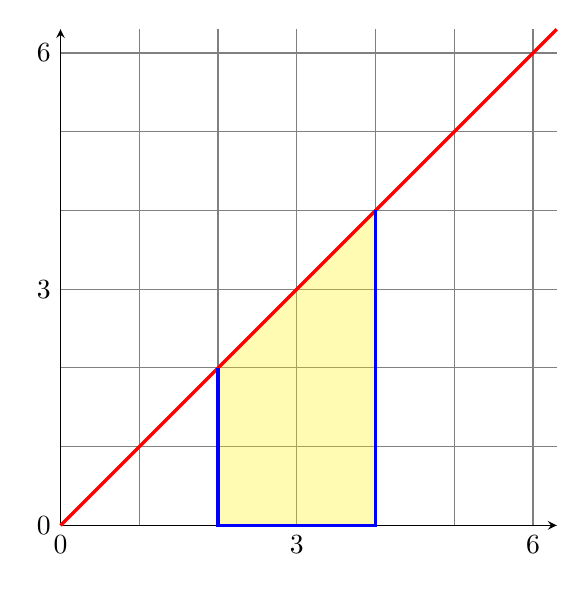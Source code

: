 \begin{tikzpicture}[
arrow/.style={draw,->,>=stealth},
]

%grid
\draw[black!50] (0,0) grid (6.3,6.3);
\draw[arrow] (0,0) -- (6.3,0);
\path (0,0) -- (6,0) node[pos=0,below] {0} node[pos=.5,below] {3} node[pos=1,below] {6};
\draw[arrow] (0,0) -- (0,6.3);
\path (0,0) -- (0,6) node[pos=0,left] {0} node[pos=.5,left] {3} node[pos=1,left] {6};

%area orig
\path[fill=yellow,opacity=.3]
(2,2) --(2,0)
	-- (4,0)
	--(4,4)
;

%guard
\path[draw,red,very thick]
(0,0) -- (6.3,6.3)
;

%bound
\path[draw,blue,very thick]
(2,2) --(2,0)
	-- (4,0)
	--(4,4)
;

\end{tikzpicture}
